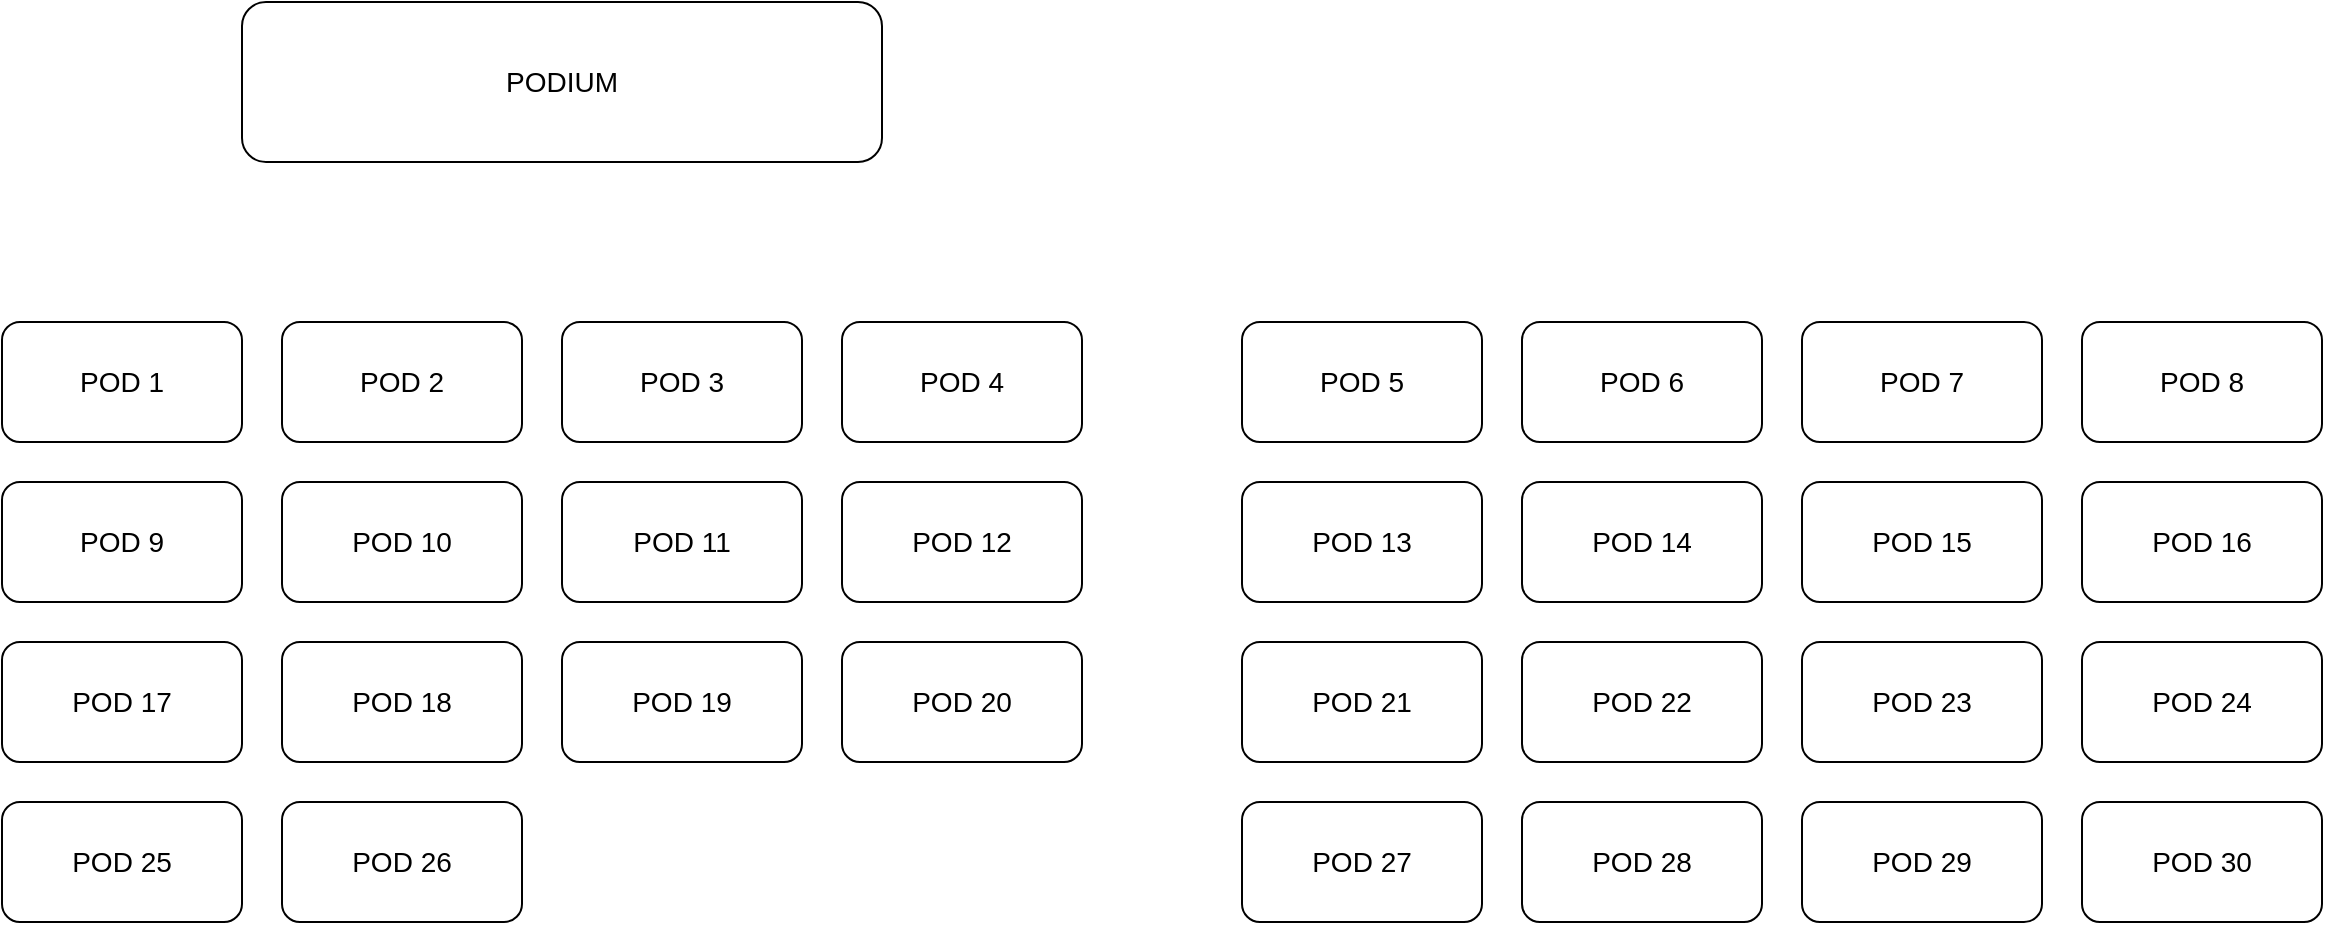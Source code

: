 <mxfile version="24.4.13" type="device">
  <diagram name="Page-1" id="_feDxC6DktrqgzSP_cGm">
    <mxGraphModel dx="1253" dy="924" grid="1" gridSize="10" guides="1" tooltips="1" connect="1" arrows="1" fold="1" page="1" pageScale="1" pageWidth="1100" pageHeight="850" math="0" shadow="0">
      <root>
        <mxCell id="0" />
        <mxCell id="1" parent="0" />
        <mxCell id="3bq_ON_LRBETGMLprz6F-1" value="POD 1" style="rounded=1;whiteSpace=wrap;html=1;fontSize=14;" parent="1" vertex="1">
          <mxGeometry x="20" y="280" width="120" height="60" as="geometry" />
        </mxCell>
        <mxCell id="3bq_ON_LRBETGMLprz6F-2" value="POD 2" style="rounded=1;whiteSpace=wrap;html=1;fontSize=14;" parent="1" vertex="1">
          <mxGeometry x="160" y="280" width="120" height="60" as="geometry" />
        </mxCell>
        <mxCell id="3bq_ON_LRBETGMLprz6F-3" value="POD 3" style="rounded=1;whiteSpace=wrap;html=1;fontSize=14;" parent="1" vertex="1">
          <mxGeometry x="300" y="280" width="120" height="60" as="geometry" />
        </mxCell>
        <mxCell id="3bq_ON_LRBETGMLprz6F-4" value="POD 4" style="rounded=1;whiteSpace=wrap;html=1;fontSize=14;" parent="1" vertex="1">
          <mxGeometry x="440" y="280" width="120" height="60" as="geometry" />
        </mxCell>
        <mxCell id="3bq_ON_LRBETGMLprz6F-5" value="POD 5" style="rounded=1;whiteSpace=wrap;html=1;fontSize=14;" parent="1" vertex="1">
          <mxGeometry x="640" y="280" width="120" height="60" as="geometry" />
        </mxCell>
        <mxCell id="3bq_ON_LRBETGMLprz6F-6" value="POD 6" style="rounded=1;whiteSpace=wrap;html=1;fontSize=14;" parent="1" vertex="1">
          <mxGeometry x="780" y="280" width="120" height="60" as="geometry" />
        </mxCell>
        <mxCell id="3bq_ON_LRBETGMLprz6F-7" value="POD 7" style="rounded=1;whiteSpace=wrap;html=1;fontSize=14;" parent="1" vertex="1">
          <mxGeometry x="920" y="280" width="120" height="60" as="geometry" />
        </mxCell>
        <mxCell id="3bq_ON_LRBETGMLprz6F-8" value="POD 8" style="rounded=1;whiteSpace=wrap;html=1;fontSize=14;" parent="1" vertex="1">
          <mxGeometry x="1060" y="280" width="120" height="60" as="geometry" />
        </mxCell>
        <mxCell id="3bq_ON_LRBETGMLprz6F-9" value="POD 9" style="rounded=1;whiteSpace=wrap;html=1;fontSize=14;" parent="1" vertex="1">
          <mxGeometry x="20" y="360" width="120" height="60" as="geometry" />
        </mxCell>
        <mxCell id="3bq_ON_LRBETGMLprz6F-10" value="POD 10" style="rounded=1;whiteSpace=wrap;html=1;fontSize=14;" parent="1" vertex="1">
          <mxGeometry x="160" y="360" width="120" height="60" as="geometry" />
        </mxCell>
        <mxCell id="3bq_ON_LRBETGMLprz6F-11" value="POD 11" style="rounded=1;whiteSpace=wrap;html=1;fontSize=14;" parent="1" vertex="1">
          <mxGeometry x="300" y="360" width="120" height="60" as="geometry" />
        </mxCell>
        <mxCell id="3bq_ON_LRBETGMLprz6F-12" value="POD 12" style="rounded=1;whiteSpace=wrap;html=1;fontSize=14;" parent="1" vertex="1">
          <mxGeometry x="440" y="360" width="120" height="60" as="geometry" />
        </mxCell>
        <mxCell id="3bq_ON_LRBETGMLprz6F-13" value="POD 13" style="rounded=1;whiteSpace=wrap;html=1;fontSize=14;" parent="1" vertex="1">
          <mxGeometry x="640" y="360" width="120" height="60" as="geometry" />
        </mxCell>
        <mxCell id="3bq_ON_LRBETGMLprz6F-14" value="POD 14" style="rounded=1;whiteSpace=wrap;html=1;fontSize=14;" parent="1" vertex="1">
          <mxGeometry x="780" y="360" width="120" height="60" as="geometry" />
        </mxCell>
        <mxCell id="3bq_ON_LRBETGMLprz6F-15" value="POD 15" style="rounded=1;whiteSpace=wrap;html=1;fontSize=14;" parent="1" vertex="1">
          <mxGeometry x="920" y="360" width="120" height="60" as="geometry" />
        </mxCell>
        <mxCell id="3bq_ON_LRBETGMLprz6F-16" value="POD 16" style="rounded=1;whiteSpace=wrap;html=1;fontSize=14;" parent="1" vertex="1">
          <mxGeometry x="1060" y="360" width="120" height="60" as="geometry" />
        </mxCell>
        <mxCell id="3bq_ON_LRBETGMLprz6F-17" value="POD 17" style="rounded=1;whiteSpace=wrap;html=1;fontSize=14;" parent="1" vertex="1">
          <mxGeometry x="20" y="440" width="120" height="60" as="geometry" />
        </mxCell>
        <mxCell id="3bq_ON_LRBETGMLprz6F-18" value="POD 18" style="rounded=1;whiteSpace=wrap;html=1;fontSize=14;" parent="1" vertex="1">
          <mxGeometry x="160" y="440" width="120" height="60" as="geometry" />
        </mxCell>
        <mxCell id="3bq_ON_LRBETGMLprz6F-19" value="POD 19" style="rounded=1;whiteSpace=wrap;html=1;fontSize=14;" parent="1" vertex="1">
          <mxGeometry x="300" y="440" width="120" height="60" as="geometry" />
        </mxCell>
        <mxCell id="3bq_ON_LRBETGMLprz6F-20" value="POD 20" style="rounded=1;whiteSpace=wrap;html=1;fontSize=14;" parent="1" vertex="1">
          <mxGeometry x="440" y="440" width="120" height="60" as="geometry" />
        </mxCell>
        <mxCell id="3bq_ON_LRBETGMLprz6F-21" value="POD 21" style="rounded=1;whiteSpace=wrap;html=1;fontSize=14;" parent="1" vertex="1">
          <mxGeometry x="640" y="440" width="120" height="60" as="geometry" />
        </mxCell>
        <mxCell id="3bq_ON_LRBETGMLprz6F-22" value="POD 22" style="rounded=1;whiteSpace=wrap;html=1;fontSize=14;" parent="1" vertex="1">
          <mxGeometry x="780" y="440" width="120" height="60" as="geometry" />
        </mxCell>
        <mxCell id="3bq_ON_LRBETGMLprz6F-23" value="POD 23" style="rounded=1;whiteSpace=wrap;html=1;fontSize=14;" parent="1" vertex="1">
          <mxGeometry x="920" y="440" width="120" height="60" as="geometry" />
        </mxCell>
        <mxCell id="3bq_ON_LRBETGMLprz6F-24" value="POD 24" style="rounded=1;whiteSpace=wrap;html=1;fontSize=14;" parent="1" vertex="1">
          <mxGeometry x="1060" y="440" width="120" height="60" as="geometry" />
        </mxCell>
        <mxCell id="3bq_ON_LRBETGMLprz6F-25" value="POD 25" style="rounded=1;whiteSpace=wrap;html=1;fontSize=14;" parent="1" vertex="1">
          <mxGeometry x="20" y="520" width="120" height="60" as="geometry" />
        </mxCell>
        <mxCell id="3bq_ON_LRBETGMLprz6F-26" value="POD 26" style="rounded=1;whiteSpace=wrap;html=1;fontSize=14;" parent="1" vertex="1">
          <mxGeometry x="160" y="520" width="120" height="60" as="geometry" />
        </mxCell>
        <mxCell id="3bq_ON_LRBETGMLprz6F-27" value="POD 27" style="rounded=1;whiteSpace=wrap;html=1;fontSize=14;" parent="1" vertex="1">
          <mxGeometry x="640" y="520" width="120" height="60" as="geometry" />
        </mxCell>
        <mxCell id="3bq_ON_LRBETGMLprz6F-28" value="POD 28" style="rounded=1;whiteSpace=wrap;html=1;fontSize=14;" parent="1" vertex="1">
          <mxGeometry x="780" y="520" width="120" height="60" as="geometry" />
        </mxCell>
        <mxCell id="3bq_ON_LRBETGMLprz6F-29" value="POD 29" style="rounded=1;whiteSpace=wrap;html=1;fontSize=14;" parent="1" vertex="1">
          <mxGeometry x="920" y="520" width="120" height="60" as="geometry" />
        </mxCell>
        <mxCell id="3bq_ON_LRBETGMLprz6F-30" value="POD 30" style="rounded=1;whiteSpace=wrap;html=1;fontSize=14;" parent="1" vertex="1">
          <mxGeometry x="1060" y="520" width="120" height="60" as="geometry" />
        </mxCell>
        <mxCell id="3bq_ON_LRBETGMLprz6F-31" value="PODIUM" style="rounded=1;whiteSpace=wrap;html=1;fontSize=14;" parent="1" vertex="1">
          <mxGeometry x="140" y="120" width="320" height="80" as="geometry" />
        </mxCell>
      </root>
    </mxGraphModel>
  </diagram>
</mxfile>
